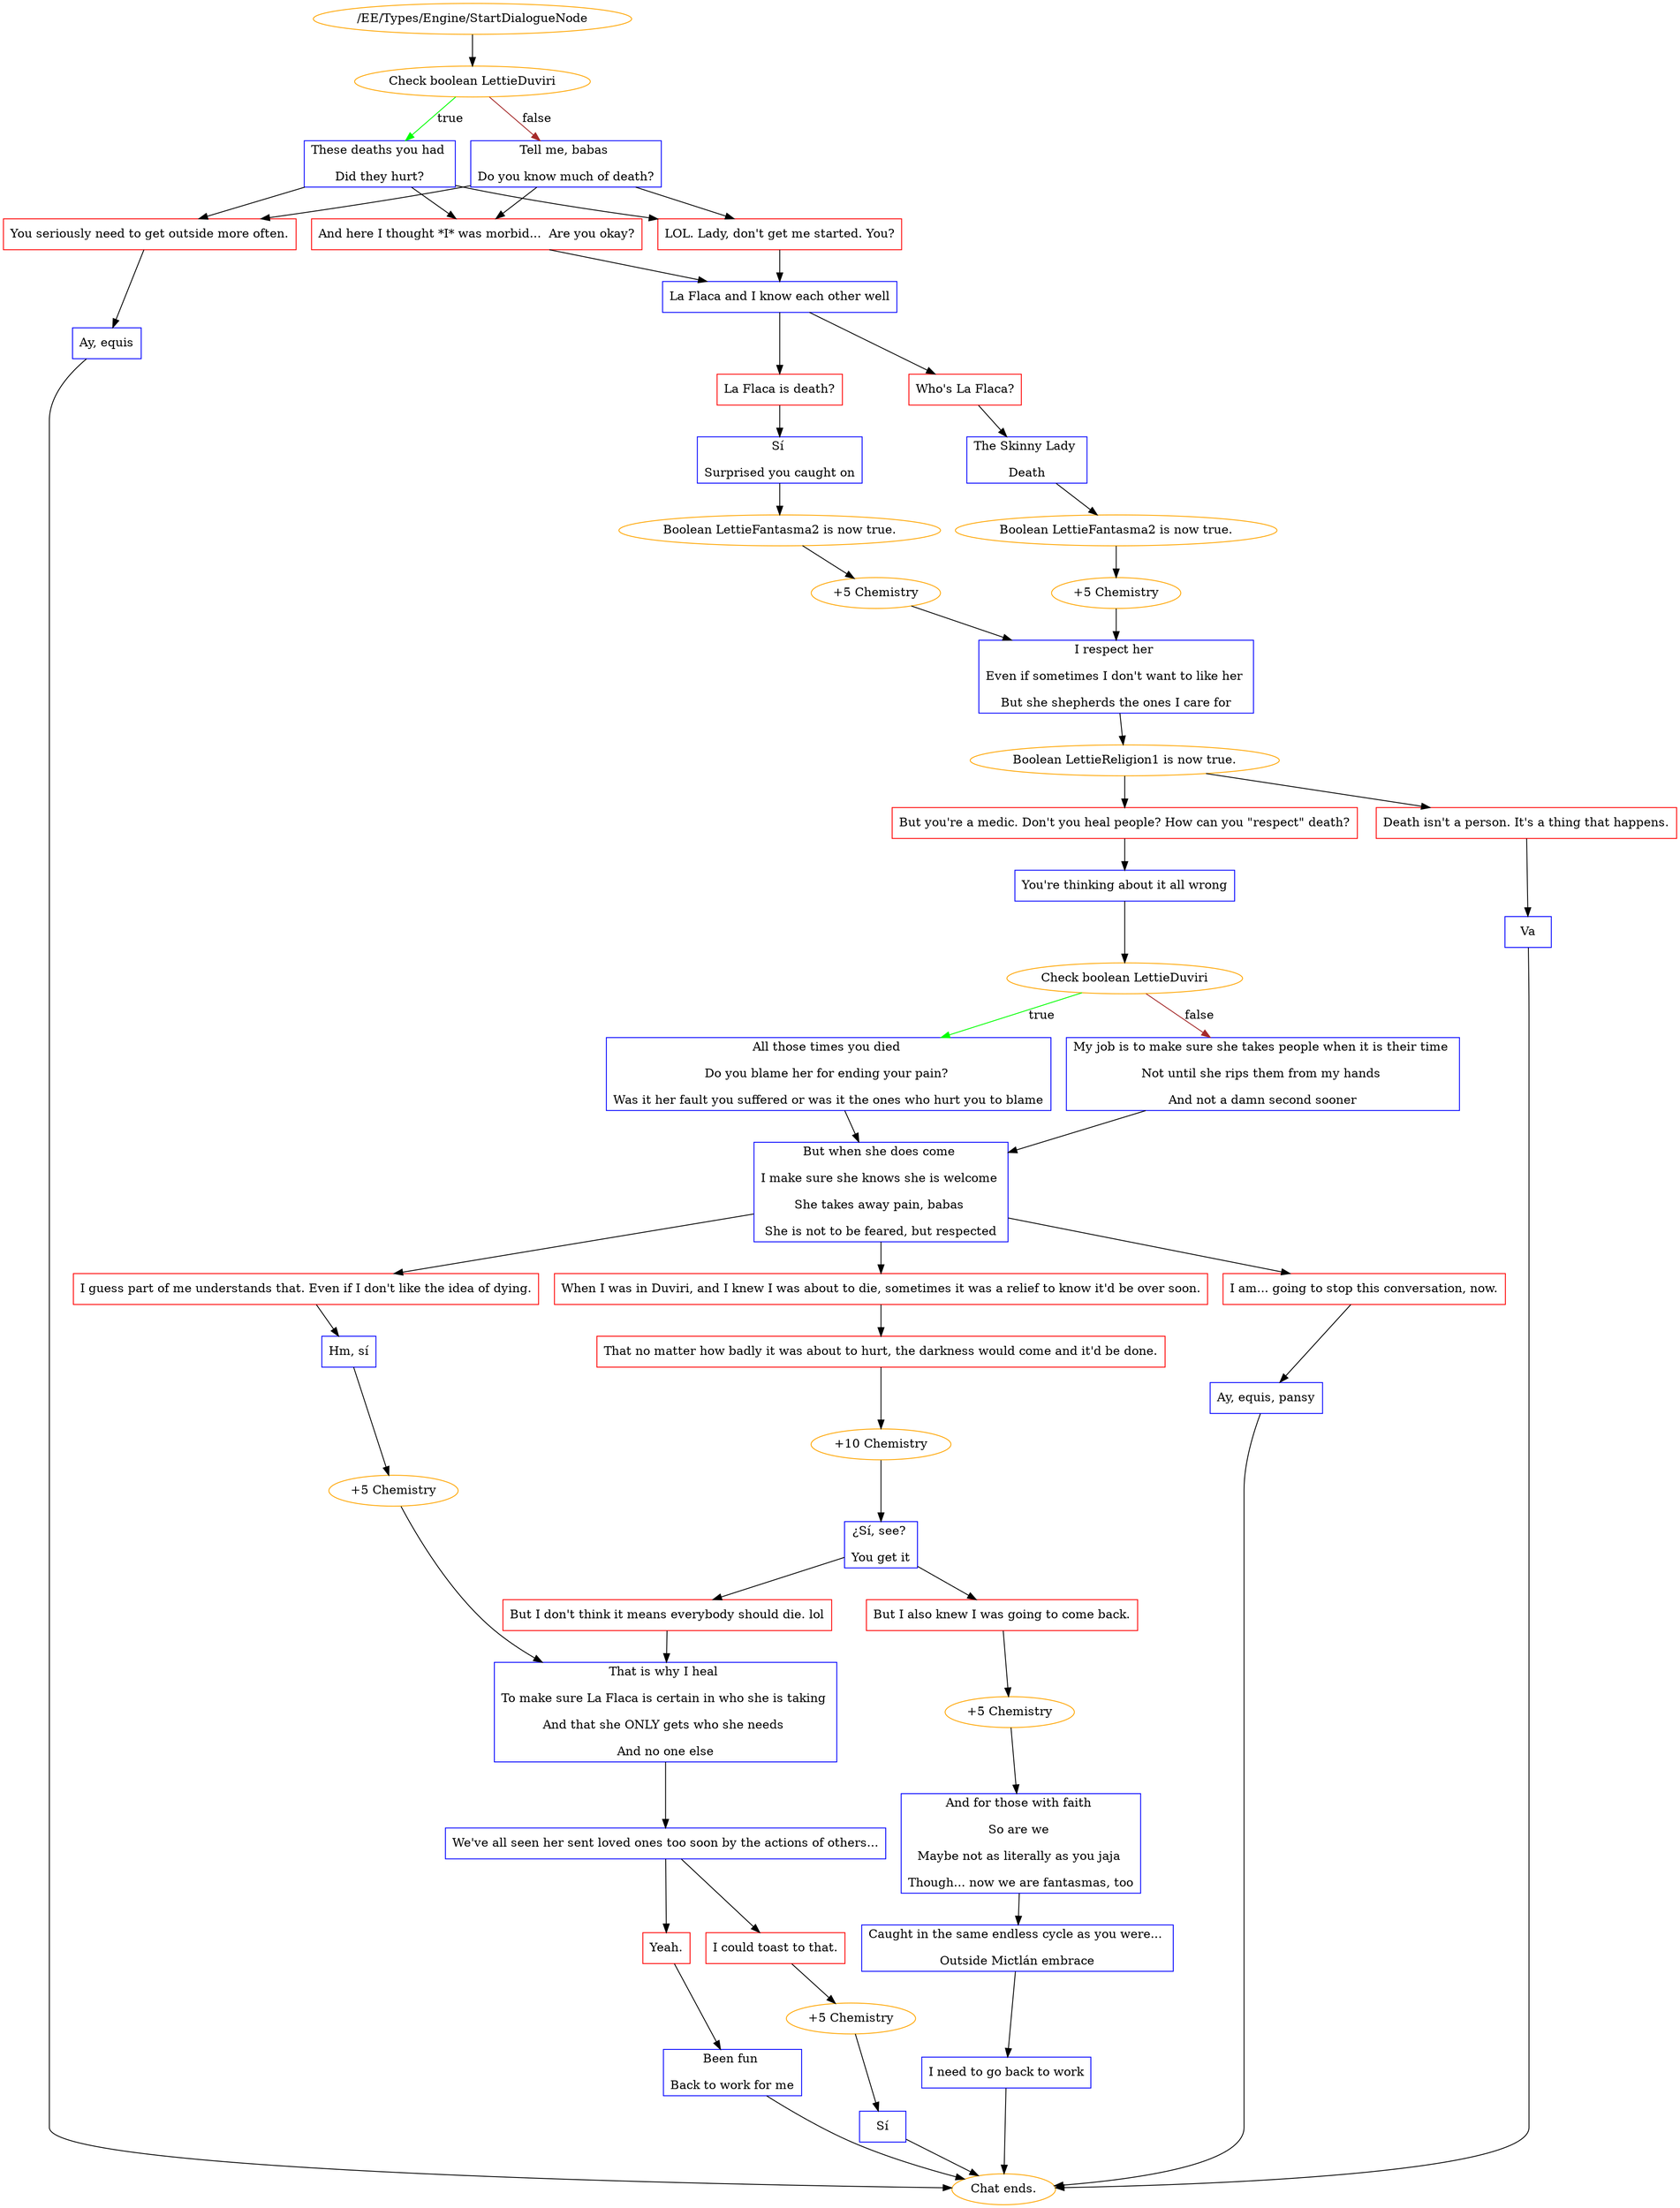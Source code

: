 digraph {
	248 [label="/EE/Types/Engine/StartDialogueNode",color=orange];
		248 -> 249;
	249 [label="Check boolean LettieDuviri",color=orange];
		249 -> 250 [label=true,color=green];
		249 -> 252 [label=false,color=brown];
	250 [label="These deaths you had 
Did they hurt?",shape=box,color=blue];
		250 -> 254;
		250 -> 255;
		250 -> 256;
	252 [label="Tell me, babas 
Do you know much of death?",shape=box,color=blue];
		252 -> 254;
		252 -> 255;
		252 -> 256;
	254 [label="And here I thought *I* was morbid...  Are you okay?",shape=box,color=red];
		254 -> 257;
	255 [label="LOL. Lady, don't get me started. You?",shape=box,color=red];
		255 -> 257;
	256 [label="You seriously need to get outside more often.",shape=box,color=red];
		256 -> 258;
	257 [label="La Flaca and I know each other well",shape=box,color=blue];
		257 -> 260;
		257 -> 261;
	258 [label="Ay, equis",shape=box,color=blue];
		258 -> "Chat ends.";
	260 [label="La Flaca is death?",shape=box,color=red];
		260 -> 262;
	261 [label="Who's La Flaca?",shape=box,color=red];
		261 -> 263;
	"Chat ends." [color=orange];
	262 [label="Sí 
Surprised you caught on",shape=box,color=blue];
		262 -> 264;
	263 [label="The Skinny Lady 
Death",shape=box,color=blue];
		263 -> 265;
	264 [label="Boolean LettieFantasma2 is now true.",color=orange];
		264 -> 266;
	265 [label="Boolean LettieFantasma2 is now true.",color=orange];
		265 -> 267;
	266 [label="+5 Chemistry",color=orange];
		266 -> 268;
	267 [label="+5 Chemistry",color=orange];
		267 -> 268;
	268 [label="I respect her 
Even if sometimes I don't want to like her 
But she shepherds the ones I care for",shape=box,color=blue];
		268 -> 269;
	269 [label="Boolean LettieReligion1 is now true.",color=orange];
		269 -> 270;
		269 -> 271;
	270 [label="But you're a medic. Don't you heal people? How can you \"respect\" death?",shape=box,color=red];
		270 -> 274;
	271 [label="Death isn't a person. It's a thing that happens.",shape=box,color=red];
		271 -> 272;
	274 [label="You're thinking about it all wrong",shape=box,color=blue];
		274 -> 275;
	272 [label="Va",shape=box,color=blue];
		272 -> "Chat ends.";
	275 [label="Check boolean LettieDuviri",color=orange];
		275 -> 276 [label=true,color=green];
		275 -> 277 [label=false,color=brown];
	"Chat ends." [color=orange];
	276 [label="All those times you died 
Do you blame her for ending your pain? 
Was it her fault you suffered or was it the ones who hurt you to blame",shape=box,color=blue];
		276 -> 278;
	277 [label="My job is to make sure she takes people when it is their time 
Not until she rips them from my hands 
And not a damn second sooner",shape=box,color=blue];
		277 -> 278;
	278 [label="But when she does come 
I make sure she knows she is welcome 
She takes away pain, babas 
She is not to be feared, but respected",shape=box,color=blue];
		278 -> 279;
		278 -> 280;
		278 -> 281;
	279 [label="When I was in Duviri, and I knew I was about to die, sometimes it was a relief to know it'd be over soon.",shape=box,color=red];
		279 -> 285;
	280 [label="I guess part of me understands that. Even if I don't like the idea of dying.",shape=box,color=red];
		280 -> 92;
	281 [label="I am... going to stop this conversation, now.",shape=box,color=red];
		281 -> 282;
	285 [label="That no matter how badly it was about to hurt, the darkness would come and it'd be done.",shape=box,color=red];
		285 -> 286;
	92 [label="Hm, sí",shape=box,color=blue];
		92 -> 284;
	282 [label="Ay, equis, pansy",shape=box,color=blue];
		282 -> "Chat ends.";
	286 [label="+10 Chemistry",color=orange];
		286 -> 287;
	284 [label="+5 Chemistry",color=orange];
		284 -> 292;
	"Chat ends." [color=orange];
	287 [label="¿Sí, see? 
You get it",shape=box,color=blue];
		287 -> 288;
		287 -> 289;
	292 [label="That is why I heal 
To make sure La Flaca is certain in who she is taking 
And that she ONLY gets who she needs 
And no one else",shape=box,color=blue];
		292 -> 294;
	288 [label="But I also knew I was going to come back.",shape=box,color=red];
		288 -> 303;
	289 [label="But I don't think it means everybody should die. lol",shape=box,color=red];
		289 -> 292;
	294 [label="We've all seen her sent loved ones too soon by the actions of others...",shape=box,color=blue];
		294 -> 295;
		294 -> 296;
	303 [label="+5 Chemistry",color=orange];
		303 -> 291;
	295 [label="Yeah.",shape=box,color=red];
		295 -> 300;
	296 [label="I could toast to that.",shape=box,color=red];
		296 -> 297;
	291 [label="And for those with faith 
So are we 
Maybe not as literally as you jaja 
Though... now we are fantasmas, too",shape=box,color=blue];
		291 -> 293;
	300 [label="Been fun 
Back to work for me",shape=box,color=blue];
		300 -> "Chat ends.";
	297 [label="+5 Chemistry",color=orange];
		297 -> 298;
	293 [label="Caught in the same endless cycle as you were... 
Outside Mictlán embrace",shape=box,color=blue];
		293 -> 302;
	"Chat ends." [color=orange];
	298 [label="Sí",shape=box,color=blue];
		298 -> "Chat ends.";
	302 [label="I need to go back to work",shape=box,color=blue];
		302 -> "Chat ends.";
	"Chat ends." [color=orange];
	"Chat ends." [color=orange];
}
